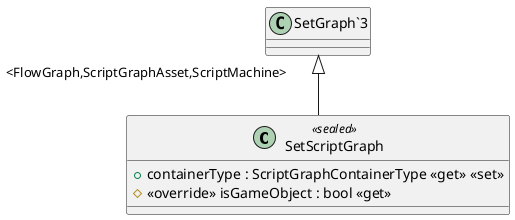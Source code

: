 @startuml
class SetScriptGraph <<sealed>> {
    + containerType : ScriptGraphContainerType <<get>> <<set>>
    # <<override>> isGameObject : bool <<get>>
}
"SetGraph`3" "<FlowGraph,ScriptGraphAsset,ScriptMachine>" <|-- SetScriptGraph
@enduml
